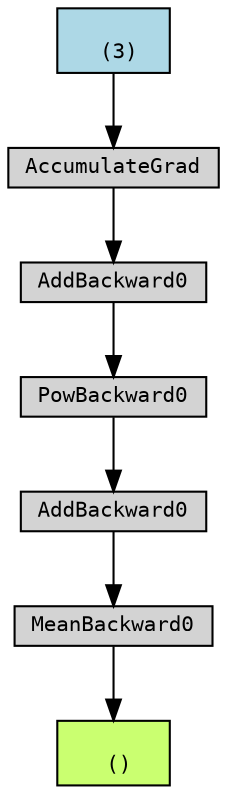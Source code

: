 digraph {
	graph [size="12,12"]
	node [align=left fontname=monospace fontsize=10 height=0.2 ranksep=0.1 shape=box style=filled]
	140662193290192 [label="
 ()" fillcolor=darkolivegreen1]
	140662193329392 [label=MeanBackward0]
	140662192764768 -> 140662193329392
	140662192764768 [label=AddBackward0]
	140662192763136 -> 140662192764768
	140662192763136 [label=PowBackward0]
	140662192763616 -> 140662192763136
	140662192763616 [label=AddBackward0]
	140662192763184 -> 140662192763616
	140662193148048 [label="
 (3)" fillcolor=lightblue]
	140662193148048 -> 140662192763184
	140662192763184 [label=AccumulateGrad]
	140662193329392 -> 140662193290192
}
